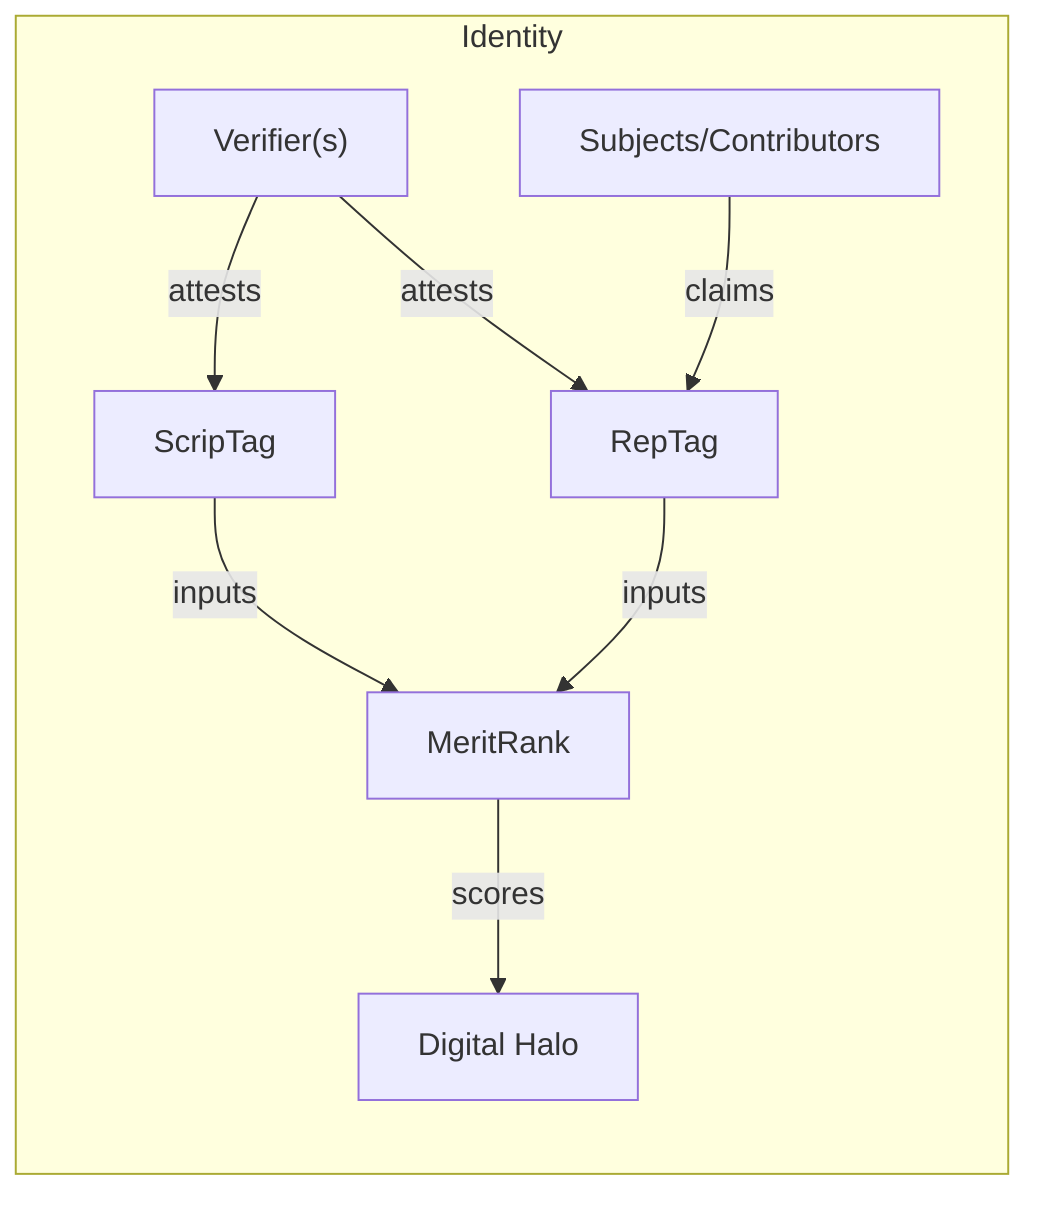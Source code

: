flowchart LR
  subgraph Identity
    MeritRank["MeritRank"]
    RepTag["RepTag"]
    ScripTag["ScripTag"]
    DigitalHalo["Digital Halo"]
    Verifier["Verifier(s)"]
    Subjects["Subjects/Contributors"]
  end
  RepTag -->|inputs| MeritRank
  ScripTag -->|inputs| MeritRank
  MeritRank -->|scores| DigitalHalo
  Verifier -->|attests| RepTag
  Verifier -->|attests| ScripTag
  Subjects -->|claims| RepTag
